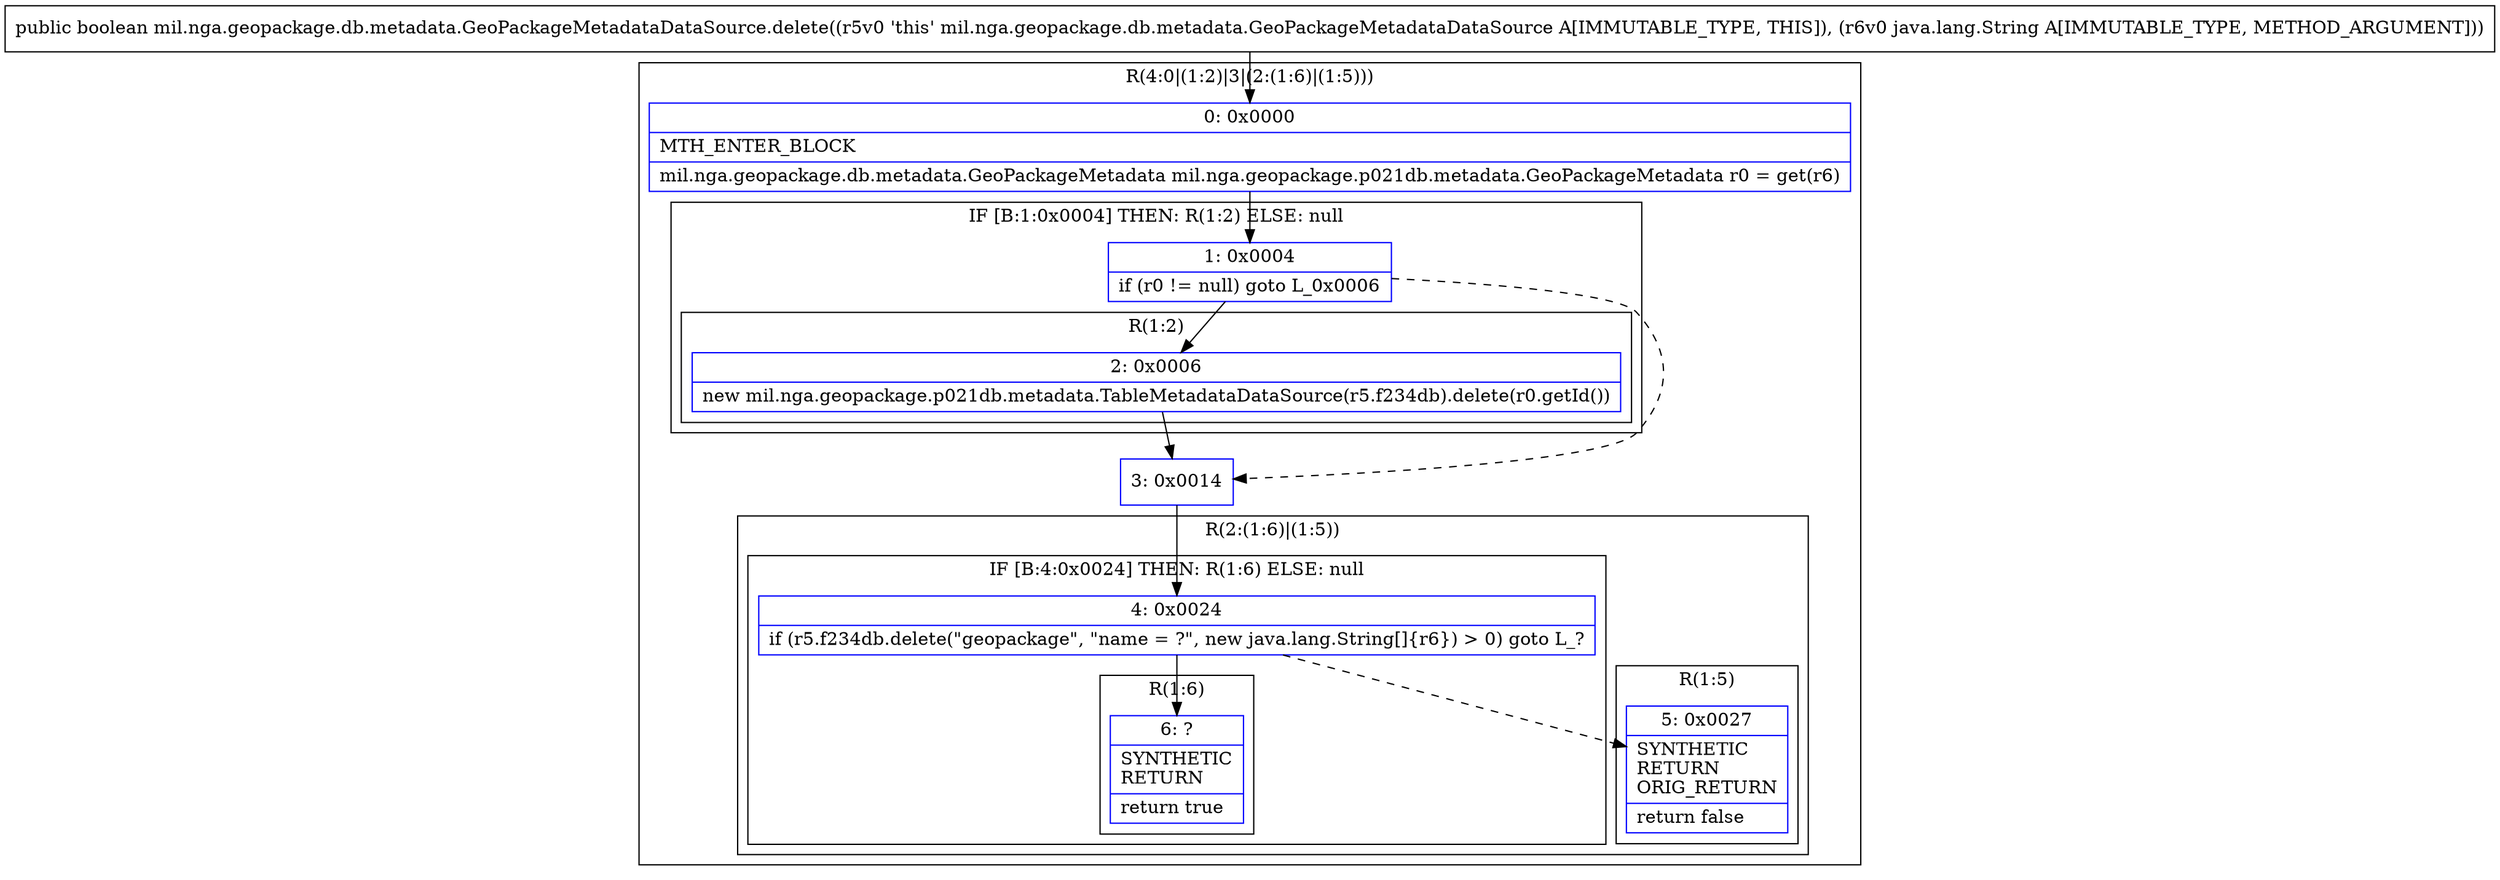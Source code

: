 digraph "CFG formil.nga.geopackage.db.metadata.GeoPackageMetadataDataSource.delete(Ljava\/lang\/String;)Z" {
subgraph cluster_Region_101135870 {
label = "R(4:0|(1:2)|3|(2:(1:6)|(1:5)))";
node [shape=record,color=blue];
Node_0 [shape=record,label="{0\:\ 0x0000|MTH_ENTER_BLOCK\l|mil.nga.geopackage.db.metadata.GeoPackageMetadata mil.nga.geopackage.p021db.metadata.GeoPackageMetadata r0 = get(r6)\l}"];
subgraph cluster_IfRegion_864034666 {
label = "IF [B:1:0x0004] THEN: R(1:2) ELSE: null";
node [shape=record,color=blue];
Node_1 [shape=record,label="{1\:\ 0x0004|if (r0 != null) goto L_0x0006\l}"];
subgraph cluster_Region_919547579 {
label = "R(1:2)";
node [shape=record,color=blue];
Node_2 [shape=record,label="{2\:\ 0x0006|new mil.nga.geopackage.p021db.metadata.TableMetadataDataSource(r5.f234db).delete(r0.getId())\l}"];
}
}
Node_3 [shape=record,label="{3\:\ 0x0014}"];
subgraph cluster_Region_290990206 {
label = "R(2:(1:6)|(1:5))";
node [shape=record,color=blue];
subgraph cluster_IfRegion_1156520110 {
label = "IF [B:4:0x0024] THEN: R(1:6) ELSE: null";
node [shape=record,color=blue];
Node_4 [shape=record,label="{4\:\ 0x0024|if (r5.f234db.delete(\"geopackage\", \"name = ?\", new java.lang.String[]\{r6\}) \> 0) goto L_?\l}"];
subgraph cluster_Region_838119469 {
label = "R(1:6)";
node [shape=record,color=blue];
Node_6 [shape=record,label="{6\:\ ?|SYNTHETIC\lRETURN\l|return true\l}"];
}
}
subgraph cluster_Region_705290708 {
label = "R(1:5)";
node [shape=record,color=blue];
Node_5 [shape=record,label="{5\:\ 0x0027|SYNTHETIC\lRETURN\lORIG_RETURN\l|return false\l}"];
}
}
}
MethodNode[shape=record,label="{public boolean mil.nga.geopackage.db.metadata.GeoPackageMetadataDataSource.delete((r5v0 'this' mil.nga.geopackage.db.metadata.GeoPackageMetadataDataSource A[IMMUTABLE_TYPE, THIS]), (r6v0 java.lang.String A[IMMUTABLE_TYPE, METHOD_ARGUMENT])) }"];
MethodNode -> Node_0;
Node_0 -> Node_1;
Node_1 -> Node_2;
Node_1 -> Node_3[style=dashed];
Node_2 -> Node_3;
Node_3 -> Node_4;
Node_4 -> Node_5[style=dashed];
Node_4 -> Node_6;
}

